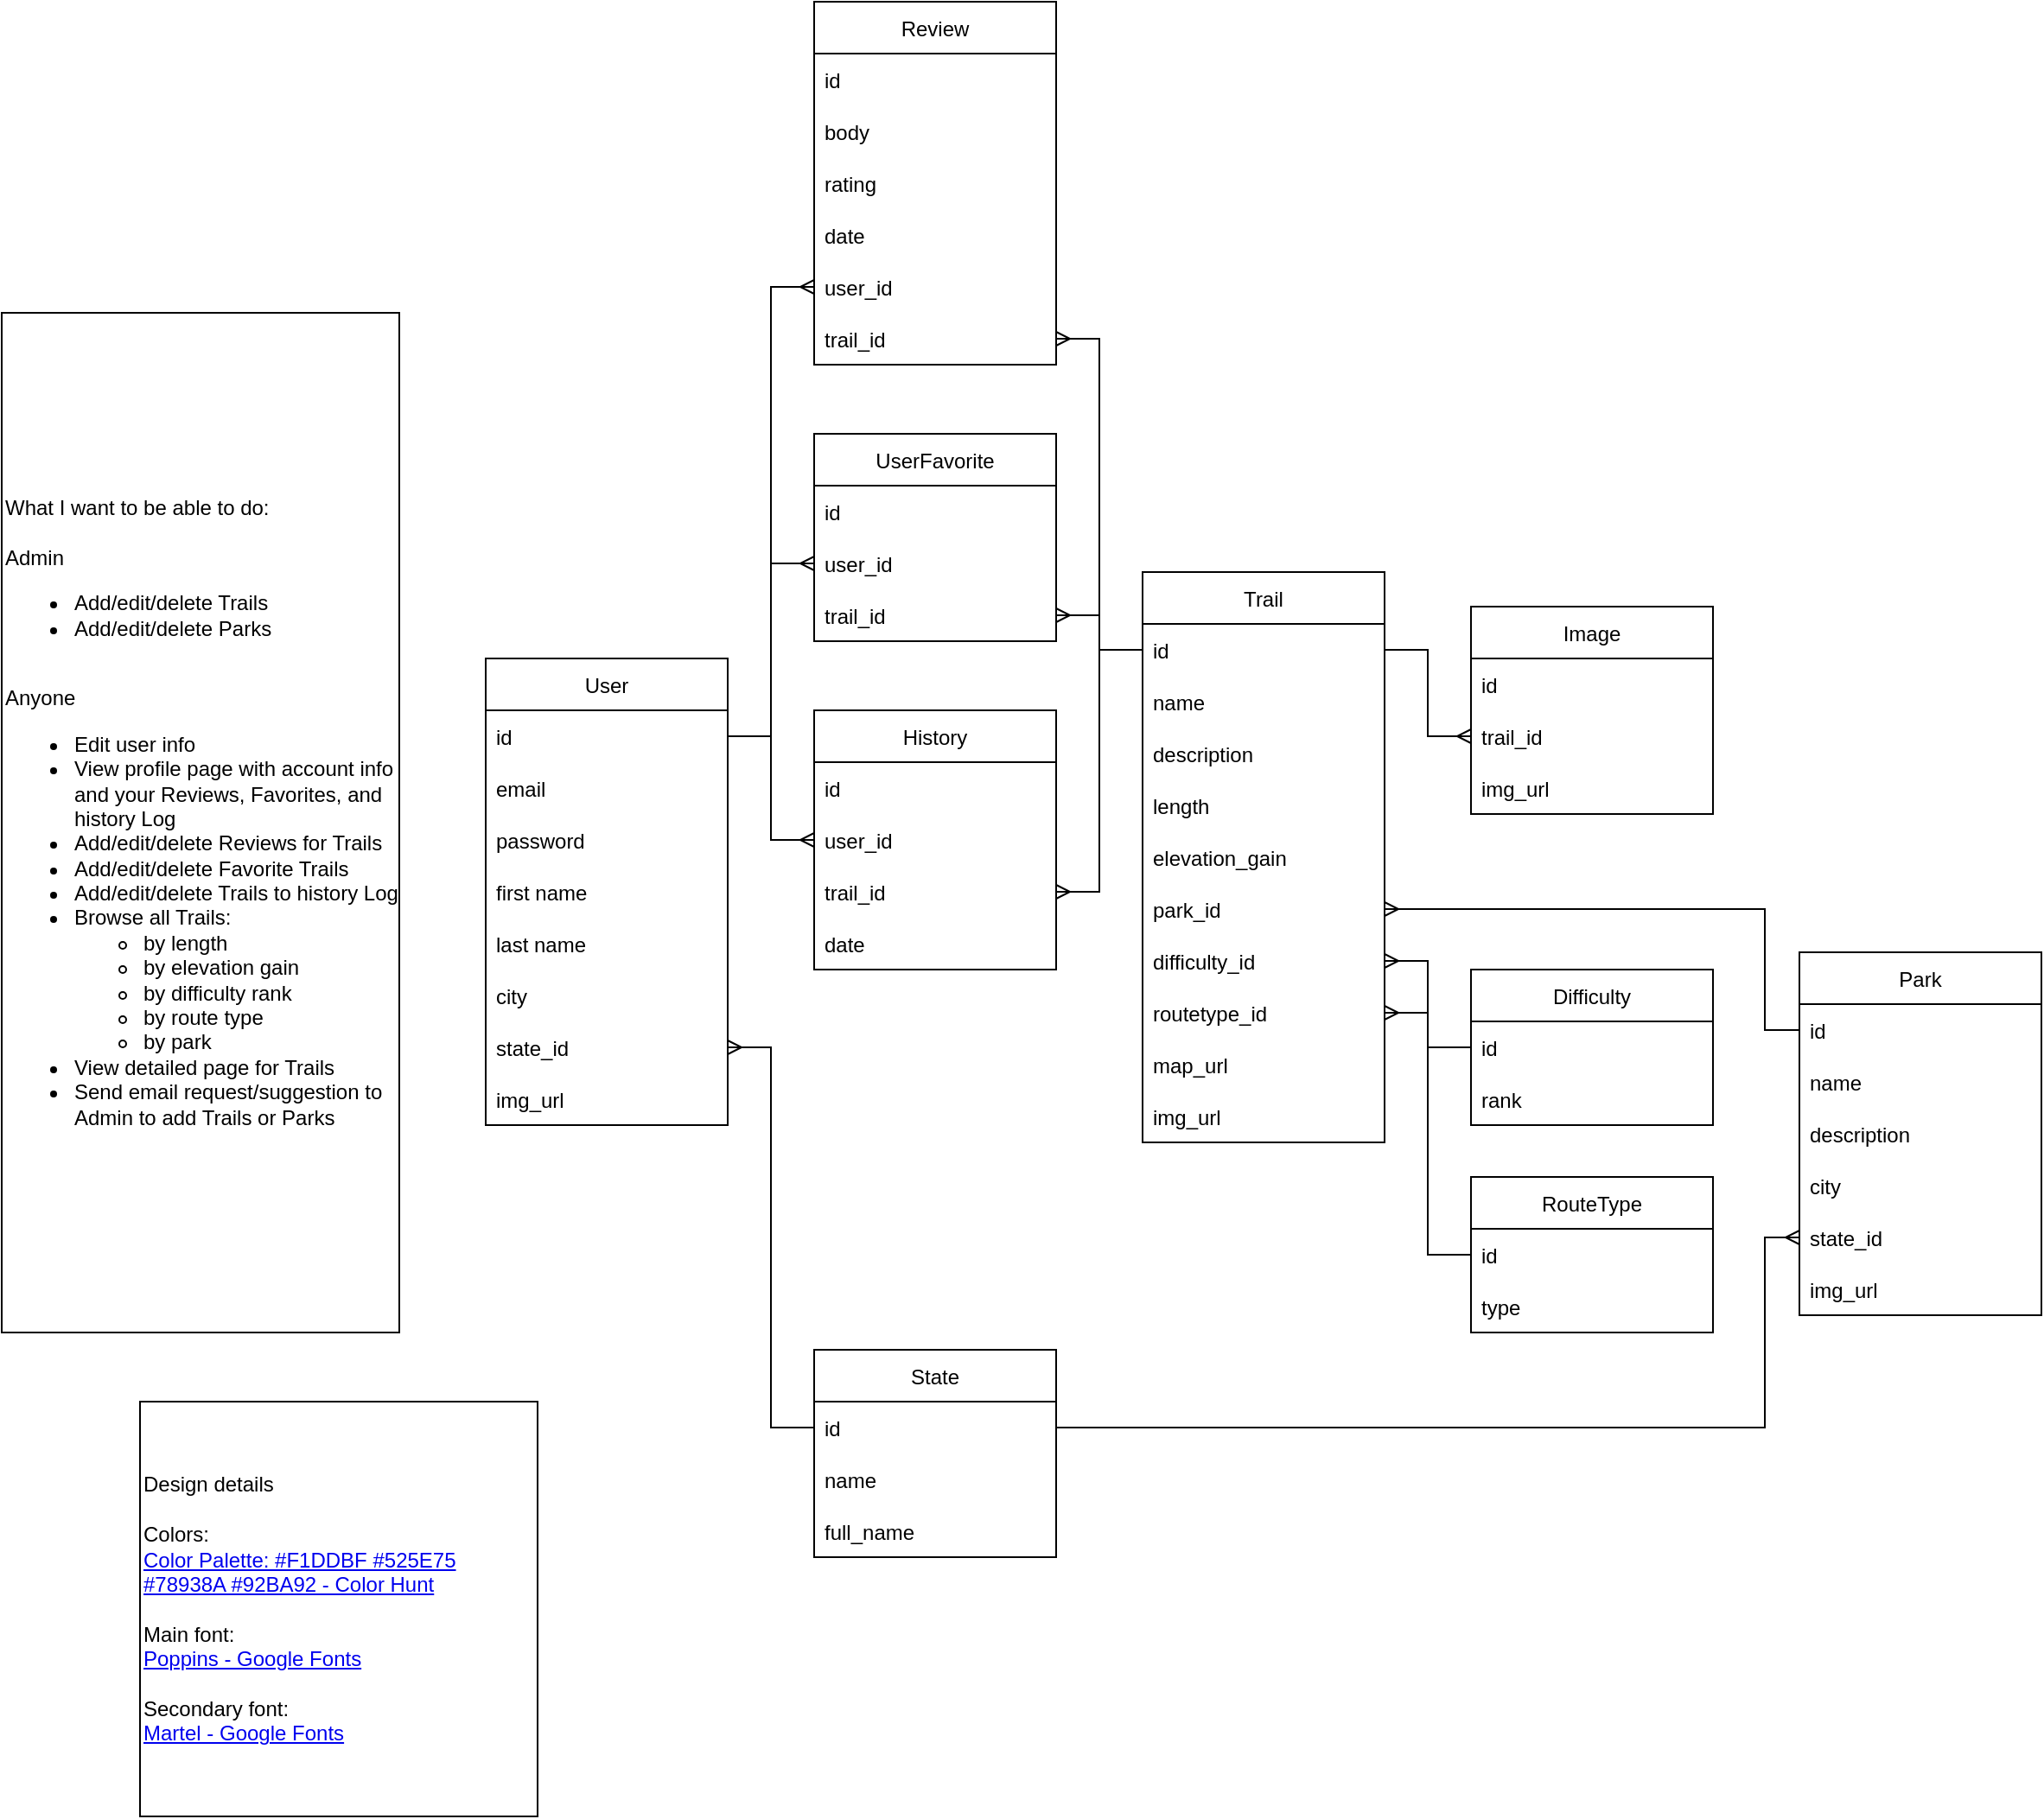 <mxfile version="20.4.0" type="device"><diagram id="-kB7yQl6uxOVQ0EEP8Ec" name="Page-1"><mxGraphModel dx="1038" dy="1647" grid="1" gridSize="10" guides="1" tooltips="1" connect="1" arrows="1" fold="1" page="1" pageScale="1" pageWidth="850" pageHeight="1100" math="0" shadow="0"><root><mxCell id="0"/><mxCell id="1" parent="0"/><mxCell id="oEGn9fFiHiwP12t5l1g6-1" value="What I want to be able to do:&lt;br&gt;&lt;br&gt;Admin&lt;br&gt;&lt;ul&gt;&lt;li&gt;Add/edit/delete Trails&lt;/li&gt;&lt;li&gt;Add/edit/delete Parks&lt;/li&gt;&lt;/ul&gt;&lt;div&gt;&lt;br&gt;&lt;/div&gt;&lt;div&gt;Anyone&lt;/div&gt;&lt;ul&gt;&lt;li&gt;Edit user info&lt;/li&gt;&lt;li&gt;View profile page with account info and your Reviews, Favorites, and history Log&lt;/li&gt;&lt;li&gt;Add/edit/delete Reviews for Trails&lt;/li&gt;&lt;li&gt;Add/edit/delete Favorite Trails&lt;/li&gt;&lt;li&gt;Add/edit/delete Trails to history Log&lt;/li&gt;&lt;li&gt;Browse all Trails:&lt;/li&gt;&lt;ul&gt;&lt;li&gt;by length&lt;/li&gt;&lt;li&gt;by elevation gain&lt;/li&gt;&lt;li&gt;by difficulty rank&lt;/li&gt;&lt;li&gt;by route type&lt;/li&gt;&lt;li&gt;by park&lt;/li&gt;&lt;/ul&gt;&lt;li&gt;View detailed page for Trails&lt;/li&gt;&lt;li&gt;Send email request/suggestion to Admin to add Trails or Parks&lt;/li&gt;&lt;/ul&gt;" style="rounded=0;whiteSpace=wrap;html=1;align=left;" parent="1" vertex="1"><mxGeometry x="40" y="130" width="230" height="590" as="geometry"/></mxCell><mxCell id="oEGn9fFiHiwP12t5l1g6-2" value="User" style="swimlane;fontStyle=0;childLayout=stackLayout;horizontal=1;startSize=30;horizontalStack=0;resizeParent=1;resizeParentMax=0;resizeLast=0;collapsible=1;marginBottom=0;" parent="1" vertex="1"><mxGeometry x="320" y="330" width="140" height="270" as="geometry"/></mxCell><mxCell id="oEGn9fFiHiwP12t5l1g6-3" value="id" style="text;strokeColor=none;fillColor=none;align=left;verticalAlign=middle;spacingLeft=4;spacingRight=4;overflow=hidden;points=[[0,0.5],[1,0.5]];portConstraint=eastwest;rotatable=0;" parent="oEGn9fFiHiwP12t5l1g6-2" vertex="1"><mxGeometry y="30" width="140" height="30" as="geometry"/></mxCell><mxCell id="oEGn9fFiHiwP12t5l1g6-5" value="email" style="text;strokeColor=none;fillColor=none;align=left;verticalAlign=middle;spacingLeft=4;spacingRight=4;overflow=hidden;points=[[0,0.5],[1,0.5]];portConstraint=eastwest;rotatable=0;" parent="oEGn9fFiHiwP12t5l1g6-2" vertex="1"><mxGeometry y="60" width="140" height="30" as="geometry"/></mxCell><mxCell id="oEGn9fFiHiwP12t5l1g6-6" value="password" style="text;strokeColor=none;fillColor=none;align=left;verticalAlign=middle;spacingLeft=4;spacingRight=4;overflow=hidden;points=[[0,0.5],[1,0.5]];portConstraint=eastwest;rotatable=0;" parent="oEGn9fFiHiwP12t5l1g6-2" vertex="1"><mxGeometry y="90" width="140" height="30" as="geometry"/></mxCell><mxCell id="oEGn9fFiHiwP12t5l1g6-7" value="first name" style="text;strokeColor=none;fillColor=none;align=left;verticalAlign=middle;spacingLeft=4;spacingRight=4;overflow=hidden;points=[[0,0.5],[1,0.5]];portConstraint=eastwest;rotatable=0;" parent="oEGn9fFiHiwP12t5l1g6-2" vertex="1"><mxGeometry y="120" width="140" height="30" as="geometry"/></mxCell><mxCell id="oEGn9fFiHiwP12t5l1g6-8" value="last name" style="text;strokeColor=none;fillColor=none;align=left;verticalAlign=middle;spacingLeft=4;spacingRight=4;overflow=hidden;points=[[0,0.5],[1,0.5]];portConstraint=eastwest;rotatable=0;" parent="oEGn9fFiHiwP12t5l1g6-2" vertex="1"><mxGeometry y="150" width="140" height="30" as="geometry"/></mxCell><mxCell id="oEGn9fFiHiwP12t5l1g6-16" value="city" style="text;strokeColor=none;fillColor=none;align=left;verticalAlign=middle;spacingLeft=4;spacingRight=4;overflow=hidden;points=[[0,0.5],[1,0.5]];portConstraint=eastwest;rotatable=0;" parent="oEGn9fFiHiwP12t5l1g6-2" vertex="1"><mxGeometry y="180" width="140" height="30" as="geometry"/></mxCell><mxCell id="oEGn9fFiHiwP12t5l1g6-17" value="state_id" style="text;strokeColor=none;fillColor=none;align=left;verticalAlign=middle;spacingLeft=4;spacingRight=4;overflow=hidden;points=[[0,0.5],[1,0.5]];portConstraint=eastwest;rotatable=0;" parent="oEGn9fFiHiwP12t5l1g6-2" vertex="1"><mxGeometry y="210" width="140" height="30" as="geometry"/></mxCell><mxCell id="oEGn9fFiHiwP12t5l1g6-51" value="img_url" style="text;strokeColor=none;fillColor=none;align=left;verticalAlign=middle;spacingLeft=4;spacingRight=4;overflow=hidden;points=[[0,0.5],[1,0.5]];portConstraint=eastwest;rotatable=0;" parent="oEGn9fFiHiwP12t5l1g6-2" vertex="1"><mxGeometry y="240" width="140" height="30" as="geometry"/></mxCell><mxCell id="oEGn9fFiHiwP12t5l1g6-9" value="Trail" style="swimlane;fontStyle=0;childLayout=stackLayout;horizontal=1;startSize=30;horizontalStack=0;resizeParent=1;resizeParentMax=0;resizeLast=0;collapsible=1;marginBottom=0;" parent="1" vertex="1"><mxGeometry x="700" y="280" width="140" height="330" as="geometry"/></mxCell><mxCell id="oEGn9fFiHiwP12t5l1g6-10" value="id" style="text;strokeColor=none;fillColor=none;align=left;verticalAlign=middle;spacingLeft=4;spacingRight=4;overflow=hidden;points=[[0,0.5],[1,0.5]];portConstraint=eastwest;rotatable=0;" parent="oEGn9fFiHiwP12t5l1g6-9" vertex="1"><mxGeometry y="30" width="140" height="30" as="geometry"/></mxCell><mxCell id="oEGn9fFiHiwP12t5l1g6-11" value="name" style="text;strokeColor=none;fillColor=none;align=left;verticalAlign=middle;spacingLeft=4;spacingRight=4;overflow=hidden;points=[[0,0.5],[1,0.5]];portConstraint=eastwest;rotatable=0;" parent="oEGn9fFiHiwP12t5l1g6-9" vertex="1"><mxGeometry y="60" width="140" height="30" as="geometry"/></mxCell><mxCell id="oEGn9fFiHiwP12t5l1g6-60" value="description" style="text;strokeColor=none;fillColor=none;align=left;verticalAlign=middle;spacingLeft=4;spacingRight=4;overflow=hidden;points=[[0,0.5],[1,0.5]];portConstraint=eastwest;rotatable=0;" parent="oEGn9fFiHiwP12t5l1g6-9" vertex="1"><mxGeometry y="90" width="140" height="30" as="geometry"/></mxCell><mxCell id="oEGn9fFiHiwP12t5l1g6-14" value="length" style="text;strokeColor=none;fillColor=none;align=left;verticalAlign=middle;spacingLeft=4;spacingRight=4;overflow=hidden;points=[[0,0.5],[1,0.5]];portConstraint=eastwest;rotatable=0;" parent="oEGn9fFiHiwP12t5l1g6-9" vertex="1"><mxGeometry y="120" width="140" height="30" as="geometry"/></mxCell><mxCell id="oEGn9fFiHiwP12t5l1g6-15" value="elevation_gain" style="text;strokeColor=none;fillColor=none;align=left;verticalAlign=middle;spacingLeft=4;spacingRight=4;overflow=hidden;points=[[0,0.5],[1,0.5]];portConstraint=eastwest;rotatable=0;" parent="oEGn9fFiHiwP12t5l1g6-9" vertex="1"><mxGeometry y="150" width="140" height="30" as="geometry"/></mxCell><mxCell id="oEGn9fFiHiwP12t5l1g6-12" value="park_id" style="text;strokeColor=none;fillColor=none;align=left;verticalAlign=middle;spacingLeft=4;spacingRight=4;overflow=hidden;points=[[0,0.5],[1,0.5]];portConstraint=eastwest;rotatable=0;" parent="oEGn9fFiHiwP12t5l1g6-9" vertex="1"><mxGeometry y="180" width="140" height="30" as="geometry"/></mxCell><mxCell id="oEGn9fFiHiwP12t5l1g6-13" value="difficulty_id" style="text;strokeColor=none;fillColor=none;align=left;verticalAlign=middle;spacingLeft=4;spacingRight=4;overflow=hidden;points=[[0,0.5],[1,0.5]];portConstraint=eastwest;rotatable=0;" parent="oEGn9fFiHiwP12t5l1g6-9" vertex="1"><mxGeometry y="210" width="140" height="30" as="geometry"/></mxCell><mxCell id="oEGn9fFiHiwP12t5l1g6-56" value="routetype_id" style="text;strokeColor=none;fillColor=none;align=left;verticalAlign=middle;spacingLeft=4;spacingRight=4;overflow=hidden;points=[[0,0.5],[1,0.5]];portConstraint=eastwest;rotatable=0;" parent="oEGn9fFiHiwP12t5l1g6-9" vertex="1"><mxGeometry y="240" width="140" height="30" as="geometry"/></mxCell><mxCell id="oEGn9fFiHiwP12t5l1g6-61" value="map_url" style="text;strokeColor=none;fillColor=none;align=left;verticalAlign=middle;spacingLeft=4;spacingRight=4;overflow=hidden;points=[[0,0.5],[1,0.5]];portConstraint=eastwest;rotatable=0;" parent="oEGn9fFiHiwP12t5l1g6-9" vertex="1"><mxGeometry y="270" width="140" height="30" as="geometry"/></mxCell><mxCell id="oEGn9fFiHiwP12t5l1g6-79" value="img_url" style="text;strokeColor=none;fillColor=none;align=left;verticalAlign=middle;spacingLeft=4;spacingRight=4;overflow=hidden;points=[[0,0.5],[1,0.5]];portConstraint=eastwest;rotatable=0;" parent="oEGn9fFiHiwP12t5l1g6-9" vertex="1"><mxGeometry y="300" width="140" height="30" as="geometry"/></mxCell><mxCell id="oEGn9fFiHiwP12t5l1g6-18" value="Park" style="swimlane;fontStyle=0;childLayout=stackLayout;horizontal=1;startSize=30;horizontalStack=0;resizeParent=1;resizeParentMax=0;resizeLast=0;collapsible=1;marginBottom=0;" parent="1" vertex="1"><mxGeometry x="1080" y="500" width="140" height="210" as="geometry"/></mxCell><mxCell id="oEGn9fFiHiwP12t5l1g6-19" value="id" style="text;strokeColor=none;fillColor=none;align=left;verticalAlign=middle;spacingLeft=4;spacingRight=4;overflow=hidden;points=[[0,0.5],[1,0.5]];portConstraint=eastwest;rotatable=0;" parent="oEGn9fFiHiwP12t5l1g6-18" vertex="1"><mxGeometry y="30" width="140" height="30" as="geometry"/></mxCell><mxCell id="oEGn9fFiHiwP12t5l1g6-20" value="name" style="text;strokeColor=none;fillColor=none;align=left;verticalAlign=middle;spacingLeft=4;spacingRight=4;overflow=hidden;points=[[0,0.5],[1,0.5]];portConstraint=eastwest;rotatable=0;" parent="oEGn9fFiHiwP12t5l1g6-18" vertex="1"><mxGeometry y="60" width="140" height="30" as="geometry"/></mxCell><mxCell id="oEGn9fFiHiwP12t5l1g6-82" value="description" style="text;strokeColor=none;fillColor=none;align=left;verticalAlign=middle;spacingLeft=4;spacingRight=4;overflow=hidden;points=[[0,0.5],[1,0.5]];portConstraint=eastwest;rotatable=0;" parent="oEGn9fFiHiwP12t5l1g6-18" vertex="1"><mxGeometry y="90" width="140" height="30" as="geometry"/></mxCell><mxCell id="O7dESkj8g_GMqRD7IQL3-2" value="city" style="text;strokeColor=none;fillColor=none;align=left;verticalAlign=middle;spacingLeft=4;spacingRight=4;overflow=hidden;points=[[0,0.5],[1,0.5]];portConstraint=eastwest;rotatable=0;" parent="oEGn9fFiHiwP12t5l1g6-18" vertex="1"><mxGeometry y="120" width="140" height="30" as="geometry"/></mxCell><mxCell id="oEGn9fFiHiwP12t5l1g6-21" value="state_id" style="text;strokeColor=none;fillColor=none;align=left;verticalAlign=middle;spacingLeft=4;spacingRight=4;overflow=hidden;points=[[0,0.5],[1,0.5]];portConstraint=eastwest;rotatable=0;" parent="oEGn9fFiHiwP12t5l1g6-18" vertex="1"><mxGeometry y="150" width="140" height="30" as="geometry"/></mxCell><mxCell id="oEGn9fFiHiwP12t5l1g6-80" value="img_url" style="text;strokeColor=none;fillColor=none;align=left;verticalAlign=middle;spacingLeft=4;spacingRight=4;overflow=hidden;points=[[0,0.5],[1,0.5]];portConstraint=eastwest;rotatable=0;" parent="oEGn9fFiHiwP12t5l1g6-18" vertex="1"><mxGeometry y="180" width="140" height="30" as="geometry"/></mxCell><mxCell id="oEGn9fFiHiwP12t5l1g6-25" value="State" style="swimlane;fontStyle=0;childLayout=stackLayout;horizontal=1;startSize=30;horizontalStack=0;resizeParent=1;resizeParentMax=0;resizeLast=0;collapsible=1;marginBottom=0;" parent="1" vertex="1"><mxGeometry x="510" y="730" width="140" height="120" as="geometry"/></mxCell><mxCell id="oEGn9fFiHiwP12t5l1g6-26" value="id" style="text;strokeColor=none;fillColor=none;align=left;verticalAlign=middle;spacingLeft=4;spacingRight=4;overflow=hidden;points=[[0,0.5],[1,0.5]];portConstraint=eastwest;rotatable=0;" parent="oEGn9fFiHiwP12t5l1g6-25" vertex="1"><mxGeometry y="30" width="140" height="30" as="geometry"/></mxCell><mxCell id="oEGn9fFiHiwP12t5l1g6-27" value="name" style="text;strokeColor=none;fillColor=none;align=left;verticalAlign=middle;spacingLeft=4;spacingRight=4;overflow=hidden;points=[[0,0.5],[1,0.5]];portConstraint=eastwest;rotatable=0;" parent="oEGn9fFiHiwP12t5l1g6-25" vertex="1"><mxGeometry y="60" width="140" height="30" as="geometry"/></mxCell><mxCell id="O7dESkj8g_GMqRD7IQL3-1" value="full_name" style="text;strokeColor=none;fillColor=none;align=left;verticalAlign=middle;spacingLeft=4;spacingRight=4;overflow=hidden;points=[[0,0.5],[1,0.5]];portConstraint=eastwest;rotatable=0;" parent="oEGn9fFiHiwP12t5l1g6-25" vertex="1"><mxGeometry y="90" width="140" height="30" as="geometry"/></mxCell><mxCell id="oEGn9fFiHiwP12t5l1g6-32" value="UserFavorite" style="swimlane;fontStyle=0;childLayout=stackLayout;horizontal=1;startSize=30;horizontalStack=0;resizeParent=1;resizeParentMax=0;resizeLast=0;collapsible=1;marginBottom=0;" parent="1" vertex="1"><mxGeometry x="510" y="200" width="140" height="120" as="geometry"/></mxCell><mxCell id="oEGn9fFiHiwP12t5l1g6-33" value="id" style="text;strokeColor=none;fillColor=none;align=left;verticalAlign=middle;spacingLeft=4;spacingRight=4;overflow=hidden;points=[[0,0.5],[1,0.5]];portConstraint=eastwest;rotatable=0;" parent="oEGn9fFiHiwP12t5l1g6-32" vertex="1"><mxGeometry y="30" width="140" height="30" as="geometry"/></mxCell><mxCell id="oEGn9fFiHiwP12t5l1g6-34" value="user_id" style="text;strokeColor=none;fillColor=none;align=left;verticalAlign=middle;spacingLeft=4;spacingRight=4;overflow=hidden;points=[[0,0.5],[1,0.5]];portConstraint=eastwest;rotatable=0;" parent="oEGn9fFiHiwP12t5l1g6-32" vertex="1"><mxGeometry y="60" width="140" height="30" as="geometry"/></mxCell><mxCell id="oEGn9fFiHiwP12t5l1g6-35" value="trail_id" style="text;strokeColor=none;fillColor=none;align=left;verticalAlign=middle;spacingLeft=4;spacingRight=4;overflow=hidden;points=[[0,0.5],[1,0.5]];portConstraint=eastwest;rotatable=0;" parent="oEGn9fFiHiwP12t5l1g6-32" vertex="1"><mxGeometry y="90" width="140" height="30" as="geometry"/></mxCell><mxCell id="oEGn9fFiHiwP12t5l1g6-36" value="History" style="swimlane;fontStyle=0;childLayout=stackLayout;horizontal=1;startSize=30;horizontalStack=0;resizeParent=1;resizeParentMax=0;resizeLast=0;collapsible=1;marginBottom=0;" parent="1" vertex="1"><mxGeometry x="510" y="360" width="140" height="150" as="geometry"/></mxCell><mxCell id="oEGn9fFiHiwP12t5l1g6-37" value="id" style="text;strokeColor=none;fillColor=none;align=left;verticalAlign=middle;spacingLeft=4;spacingRight=4;overflow=hidden;points=[[0,0.5],[1,0.5]];portConstraint=eastwest;rotatable=0;" parent="oEGn9fFiHiwP12t5l1g6-36" vertex="1"><mxGeometry y="30" width="140" height="30" as="geometry"/></mxCell><mxCell id="oEGn9fFiHiwP12t5l1g6-38" value="user_id" style="text;strokeColor=none;fillColor=none;align=left;verticalAlign=middle;spacingLeft=4;spacingRight=4;overflow=hidden;points=[[0,0.5],[1,0.5]];portConstraint=eastwest;rotatable=0;" parent="oEGn9fFiHiwP12t5l1g6-36" vertex="1"><mxGeometry y="60" width="140" height="30" as="geometry"/></mxCell><mxCell id="oEGn9fFiHiwP12t5l1g6-39" value="trail_id" style="text;strokeColor=none;fillColor=none;align=left;verticalAlign=middle;spacingLeft=4;spacingRight=4;overflow=hidden;points=[[0,0.5],[1,0.5]];portConstraint=eastwest;rotatable=0;" parent="oEGn9fFiHiwP12t5l1g6-36" vertex="1"><mxGeometry y="90" width="140" height="30" as="geometry"/></mxCell><mxCell id="oEGn9fFiHiwP12t5l1g6-40" value="date" style="text;strokeColor=none;fillColor=none;align=left;verticalAlign=middle;spacingLeft=4;spacingRight=4;overflow=hidden;points=[[0,0.5],[1,0.5]];portConstraint=eastwest;rotatable=0;" parent="oEGn9fFiHiwP12t5l1g6-36" vertex="1"><mxGeometry y="120" width="140" height="30" as="geometry"/></mxCell><mxCell id="oEGn9fFiHiwP12t5l1g6-42" style="edgeStyle=orthogonalEdgeStyle;rounded=0;orthogonalLoop=1;jettySize=auto;html=1;endArrow=ERmany;endFill=0;" parent="1" source="oEGn9fFiHiwP12t5l1g6-3" target="oEGn9fFiHiwP12t5l1g6-34" edge="1"><mxGeometry relative="1" as="geometry"/></mxCell><mxCell id="oEGn9fFiHiwP12t5l1g6-43" style="edgeStyle=orthogonalEdgeStyle;rounded=0;orthogonalLoop=1;jettySize=auto;html=1;endArrow=ERmany;endFill=0;" parent="1" source="oEGn9fFiHiwP12t5l1g6-3" target="oEGn9fFiHiwP12t5l1g6-38" edge="1"><mxGeometry relative="1" as="geometry"/></mxCell><mxCell id="oEGn9fFiHiwP12t5l1g6-45" value="Review" style="swimlane;fontStyle=0;childLayout=stackLayout;horizontal=1;startSize=30;horizontalStack=0;resizeParent=1;resizeParentMax=0;resizeLast=0;collapsible=1;marginBottom=0;" parent="1" vertex="1"><mxGeometry x="510" y="-50" width="140" height="210" as="geometry"/></mxCell><mxCell id="oEGn9fFiHiwP12t5l1g6-46" value="id" style="text;strokeColor=none;fillColor=none;align=left;verticalAlign=middle;spacingLeft=4;spacingRight=4;overflow=hidden;points=[[0,0.5],[1,0.5]];portConstraint=eastwest;rotatable=0;" parent="oEGn9fFiHiwP12t5l1g6-45" vertex="1"><mxGeometry y="30" width="140" height="30" as="geometry"/></mxCell><mxCell id="3W5cFidDwNCWfpazrJTn-1" value="body" style="text;strokeColor=none;fillColor=none;align=left;verticalAlign=middle;spacingLeft=4;spacingRight=4;overflow=hidden;points=[[0,0.5],[1,0.5]];portConstraint=eastwest;rotatable=0;" parent="oEGn9fFiHiwP12t5l1g6-45" vertex="1"><mxGeometry y="60" width="140" height="30" as="geometry"/></mxCell><mxCell id="7KXmtKlJbONckjvbypew-1" value="rating" style="text;strokeColor=none;fillColor=none;align=left;verticalAlign=middle;spacingLeft=4;spacingRight=4;overflow=hidden;points=[[0,0.5],[1,0.5]];portConstraint=eastwest;rotatable=0;" vertex="1" parent="oEGn9fFiHiwP12t5l1g6-45"><mxGeometry y="90" width="140" height="30" as="geometry"/></mxCell><mxCell id="3W5cFidDwNCWfpazrJTn-2" value="date" style="text;strokeColor=none;fillColor=none;align=left;verticalAlign=middle;spacingLeft=4;spacingRight=4;overflow=hidden;points=[[0,0.5],[1,0.5]];portConstraint=eastwest;rotatable=0;" parent="oEGn9fFiHiwP12t5l1g6-45" vertex="1"><mxGeometry y="120" width="140" height="30" as="geometry"/></mxCell><mxCell id="oEGn9fFiHiwP12t5l1g6-47" value="user_id" style="text;strokeColor=none;fillColor=none;align=left;verticalAlign=middle;spacingLeft=4;spacingRight=4;overflow=hidden;points=[[0,0.5],[1,0.5]];portConstraint=eastwest;rotatable=0;" parent="oEGn9fFiHiwP12t5l1g6-45" vertex="1"><mxGeometry y="150" width="140" height="30" as="geometry"/></mxCell><mxCell id="oEGn9fFiHiwP12t5l1g6-48" value="trail_id" style="text;strokeColor=none;fillColor=none;align=left;verticalAlign=middle;spacingLeft=4;spacingRight=4;overflow=hidden;points=[[0,0.5],[1,0.5]];portConstraint=eastwest;rotatable=0;" parent="oEGn9fFiHiwP12t5l1g6-45" vertex="1"><mxGeometry y="180" width="140" height="30" as="geometry"/></mxCell><mxCell id="oEGn9fFiHiwP12t5l1g6-52" value="Difficulty" style="swimlane;fontStyle=0;childLayout=stackLayout;horizontal=1;startSize=30;horizontalStack=0;resizeParent=1;resizeParentMax=0;resizeLast=0;collapsible=1;marginBottom=0;" parent="1" vertex="1"><mxGeometry x="890" y="510" width="140" height="90" as="geometry"/></mxCell><mxCell id="oEGn9fFiHiwP12t5l1g6-53" value="id" style="text;strokeColor=none;fillColor=none;align=left;verticalAlign=middle;spacingLeft=4;spacingRight=4;overflow=hidden;points=[[0,0.5],[1,0.5]];portConstraint=eastwest;rotatable=0;" parent="oEGn9fFiHiwP12t5l1g6-52" vertex="1"><mxGeometry y="30" width="140" height="30" as="geometry"/></mxCell><mxCell id="oEGn9fFiHiwP12t5l1g6-54" value="rank" style="text;strokeColor=none;fillColor=none;align=left;verticalAlign=middle;spacingLeft=4;spacingRight=4;overflow=hidden;points=[[0,0.5],[1,0.5]];portConstraint=eastwest;rotatable=0;" parent="oEGn9fFiHiwP12t5l1g6-52" vertex="1"><mxGeometry y="60" width="140" height="30" as="geometry"/></mxCell><mxCell id="oEGn9fFiHiwP12t5l1g6-57" value="RouteType" style="swimlane;fontStyle=0;childLayout=stackLayout;horizontal=1;startSize=30;horizontalStack=0;resizeParent=1;resizeParentMax=0;resizeLast=0;collapsible=1;marginBottom=0;" parent="1" vertex="1"><mxGeometry x="890" y="630" width="140" height="90" as="geometry"/></mxCell><mxCell id="oEGn9fFiHiwP12t5l1g6-58" value="id" style="text;strokeColor=none;fillColor=none;align=left;verticalAlign=middle;spacingLeft=4;spacingRight=4;overflow=hidden;points=[[0,0.5],[1,0.5]];portConstraint=eastwest;rotatable=0;" parent="oEGn9fFiHiwP12t5l1g6-57" vertex="1"><mxGeometry y="30" width="140" height="30" as="geometry"/></mxCell><mxCell id="oEGn9fFiHiwP12t5l1g6-59" value="type" style="text;strokeColor=none;fillColor=none;align=left;verticalAlign=middle;spacingLeft=4;spacingRight=4;overflow=hidden;points=[[0,0.5],[1,0.5]];portConstraint=eastwest;rotatable=0;" parent="oEGn9fFiHiwP12t5l1g6-57" vertex="1"><mxGeometry y="60" width="140" height="30" as="geometry"/></mxCell><mxCell id="oEGn9fFiHiwP12t5l1g6-62" value="Image" style="swimlane;fontStyle=0;childLayout=stackLayout;horizontal=1;startSize=30;horizontalStack=0;resizeParent=1;resizeParentMax=0;resizeLast=0;collapsible=1;marginBottom=0;" parent="1" vertex="1"><mxGeometry x="890" y="300" width="140" height="120" as="geometry"/></mxCell><mxCell id="oEGn9fFiHiwP12t5l1g6-63" value="id" style="text;strokeColor=none;fillColor=none;align=left;verticalAlign=middle;spacingLeft=4;spacingRight=4;overflow=hidden;points=[[0,0.5],[1,0.5]];portConstraint=eastwest;rotatable=0;" parent="oEGn9fFiHiwP12t5l1g6-62" vertex="1"><mxGeometry y="30" width="140" height="30" as="geometry"/></mxCell><mxCell id="oEGn9fFiHiwP12t5l1g6-64" value="trail_id" style="text;strokeColor=none;fillColor=none;align=left;verticalAlign=middle;spacingLeft=4;spacingRight=4;overflow=hidden;points=[[0,0.5],[1,0.5]];portConstraint=eastwest;rotatable=0;" parent="oEGn9fFiHiwP12t5l1g6-62" vertex="1"><mxGeometry y="60" width="140" height="30" as="geometry"/></mxCell><mxCell id="oEGn9fFiHiwP12t5l1g6-65" value="img_url" style="text;strokeColor=none;fillColor=none;align=left;verticalAlign=middle;spacingLeft=4;spacingRight=4;overflow=hidden;points=[[0,0.5],[1,0.5]];portConstraint=eastwest;rotatable=0;" parent="oEGn9fFiHiwP12t5l1g6-62" vertex="1"><mxGeometry y="90" width="140" height="30" as="geometry"/></mxCell><mxCell id="oEGn9fFiHiwP12t5l1g6-67" style="edgeStyle=orthogonalEdgeStyle;rounded=0;orthogonalLoop=1;jettySize=auto;html=1;endArrow=ERmany;endFill=0;" parent="1" source="oEGn9fFiHiwP12t5l1g6-26" target="oEGn9fFiHiwP12t5l1g6-17" edge="1"><mxGeometry relative="1" as="geometry"/></mxCell><mxCell id="oEGn9fFiHiwP12t5l1g6-68" style="edgeStyle=orthogonalEdgeStyle;rounded=0;orthogonalLoop=1;jettySize=auto;html=1;endArrow=ERmany;endFill=0;" parent="1" source="oEGn9fFiHiwP12t5l1g6-3" target="oEGn9fFiHiwP12t5l1g6-47" edge="1"><mxGeometry relative="1" as="geometry"/></mxCell><mxCell id="oEGn9fFiHiwP12t5l1g6-69" style="edgeStyle=orthogonalEdgeStyle;rounded=0;orthogonalLoop=1;jettySize=auto;html=1;entryX=1;entryY=0.5;entryDx=0;entryDy=0;endArrow=ERmany;endFill=0;" parent="1" source="oEGn9fFiHiwP12t5l1g6-10" target="oEGn9fFiHiwP12t5l1g6-48" edge="1"><mxGeometry relative="1" as="geometry"/></mxCell><mxCell id="oEGn9fFiHiwP12t5l1g6-70" style="edgeStyle=orthogonalEdgeStyle;rounded=0;orthogonalLoop=1;jettySize=auto;html=1;entryX=1;entryY=0.5;entryDx=0;entryDy=0;endArrow=ERmany;endFill=0;" parent="1" source="oEGn9fFiHiwP12t5l1g6-10" target="oEGn9fFiHiwP12t5l1g6-35" edge="1"><mxGeometry relative="1" as="geometry"/></mxCell><mxCell id="oEGn9fFiHiwP12t5l1g6-71" style="edgeStyle=orthogonalEdgeStyle;rounded=0;orthogonalLoop=1;jettySize=auto;html=1;entryX=1;entryY=0.5;entryDx=0;entryDy=0;endArrow=ERmany;endFill=0;" parent="1" source="oEGn9fFiHiwP12t5l1g6-10" target="oEGn9fFiHiwP12t5l1g6-39" edge="1"><mxGeometry relative="1" as="geometry"/></mxCell><mxCell id="oEGn9fFiHiwP12t5l1g6-74" style="edgeStyle=orthogonalEdgeStyle;rounded=0;orthogonalLoop=1;jettySize=auto;html=1;endArrow=ERmany;endFill=0;" parent="1" source="oEGn9fFiHiwP12t5l1g6-10" target="oEGn9fFiHiwP12t5l1g6-64" edge="1"><mxGeometry relative="1" as="geometry"/></mxCell><mxCell id="oEGn9fFiHiwP12t5l1g6-75" style="edgeStyle=orthogonalEdgeStyle;rounded=0;orthogonalLoop=1;jettySize=auto;html=1;endArrow=ERmany;endFill=0;" parent="1" source="oEGn9fFiHiwP12t5l1g6-53" target="oEGn9fFiHiwP12t5l1g6-13" edge="1"><mxGeometry relative="1" as="geometry"/></mxCell><mxCell id="oEGn9fFiHiwP12t5l1g6-76" style="edgeStyle=orthogonalEdgeStyle;rounded=0;orthogonalLoop=1;jettySize=auto;html=1;entryX=1;entryY=0.5;entryDx=0;entryDy=0;endArrow=ERmany;endFill=0;" parent="1" source="oEGn9fFiHiwP12t5l1g6-58" target="oEGn9fFiHiwP12t5l1g6-56" edge="1"><mxGeometry relative="1" as="geometry"/></mxCell><mxCell id="oEGn9fFiHiwP12t5l1g6-83" style="edgeStyle=orthogonalEdgeStyle;rounded=0;orthogonalLoop=1;jettySize=auto;html=1;entryX=1;entryY=0.5;entryDx=0;entryDy=0;endArrow=ERmany;endFill=0;" parent="1" source="oEGn9fFiHiwP12t5l1g6-19" target="oEGn9fFiHiwP12t5l1g6-12" edge="1"><mxGeometry relative="1" as="geometry"><Array as="points"><mxPoint x="1060" y="545"/><mxPoint x="1060" y="475"/></Array></mxGeometry></mxCell><mxCell id="3W5cFidDwNCWfpazrJTn-4" value="Design details&lt;br&gt;&lt;br&gt;Colors:&lt;br&gt;&lt;a href=&quot;https://colorhunt.co/palette/f1ddbf525e7578938a92ba92&quot;&gt;Color Palette: #F1DDBF #525E75 #78938A #92BA92 - Color Hunt&lt;/a&gt;&lt;br&gt;&lt;br&gt;Main font:&lt;br&gt;&lt;a href=&quot;https://fonts.google.com/specimen/Poppins?category=Sans+Serif&quot;&gt;Poppins - Google Fonts&lt;/a&gt;&lt;br&gt;&lt;br&gt;Secondary font:&lt;br&gt;&lt;a href=&quot;https://fonts.google.com/specimen/Martel?category=Serif&quot;&gt;Martel - Google Fonts&lt;/a&gt;" style="rounded=0;whiteSpace=wrap;html=1;align=left;" parent="1" vertex="1"><mxGeometry x="120" y="760" width="230" height="240" as="geometry"/></mxCell><mxCell id="O7dESkj8g_GMqRD7IQL3-3" style="edgeStyle=orthogonalEdgeStyle;rounded=0;orthogonalLoop=1;jettySize=auto;html=1;endArrow=ERmany;endFill=0;" parent="1" source="oEGn9fFiHiwP12t5l1g6-26" target="oEGn9fFiHiwP12t5l1g6-21" edge="1"><mxGeometry relative="1" as="geometry"><Array as="points"><mxPoint x="1060" y="775"/><mxPoint x="1060" y="665"/></Array></mxGeometry></mxCell></root></mxGraphModel></diagram></mxfile>